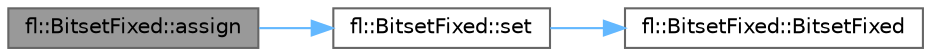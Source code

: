 digraph "fl::BitsetFixed::assign"
{
 // INTERACTIVE_SVG=YES
 // LATEX_PDF_SIZE
  bgcolor="transparent";
  edge [fontname=Helvetica,fontsize=10,labelfontname=Helvetica,labelfontsize=10];
  node [fontname=Helvetica,fontsize=10,shape=box,height=0.2,width=0.4];
  rankdir="LR";
  Node1 [id="Node000001",label="fl::BitsetFixed::assign",height=0.2,width=0.4,color="gray40", fillcolor="grey60", style="filled", fontcolor="black",tooltip=" "];
  Node1 -> Node2 [id="edge1_Node000001_Node000002",color="steelblue1",style="solid",tooltip=" "];
  Node2 [id="Node000002",label="fl::BitsetFixed::set",height=0.2,width=0.4,color="grey40", fillcolor="white", style="filled",URL="$dd/d03/classfl_1_1_bitset_fixed_a964f7e28766d81c7d14f872ba725dd54.html#a964f7e28766d81c7d14f872ba725dd54",tooltip="Sets or clears the bit at position pos."];
  Node2 -> Node3 [id="edge2_Node000002_Node000003",color="steelblue1",style="solid",tooltip=" "];
  Node3 [id="Node000003",label="fl::BitsetFixed::BitsetFixed",height=0.2,width=0.4,color="grey40", fillcolor="white", style="filled",URL="$dd/d03/classfl_1_1_bitset_fixed_a19e645785f266677e9f60c03ff36a9ab.html#a19e645785f266677e9f60c03ff36a9ab",tooltip="Constructs a BitsetFixed with all bits reset."];
}
